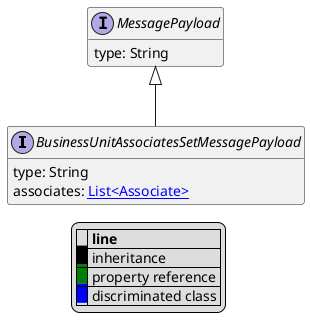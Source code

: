 @startuml

hide empty fields
hide empty methods
legend
|= |= line |
|<back:black>   </back>| inheritance |
|<back:green>   </back>| property reference |
|<back:blue>   </back>| discriminated class |
endlegend
interface BusinessUnitAssociatesSetMessagePayload [[BusinessUnitAssociatesSetMessagePayload.svg]] extends MessagePayload {
    type: String
    associates: [[Associate.svg List<Associate>]]
}
interface MessagePayload [[MessagePayload.svg]]  {
    type: String
}





@enduml
